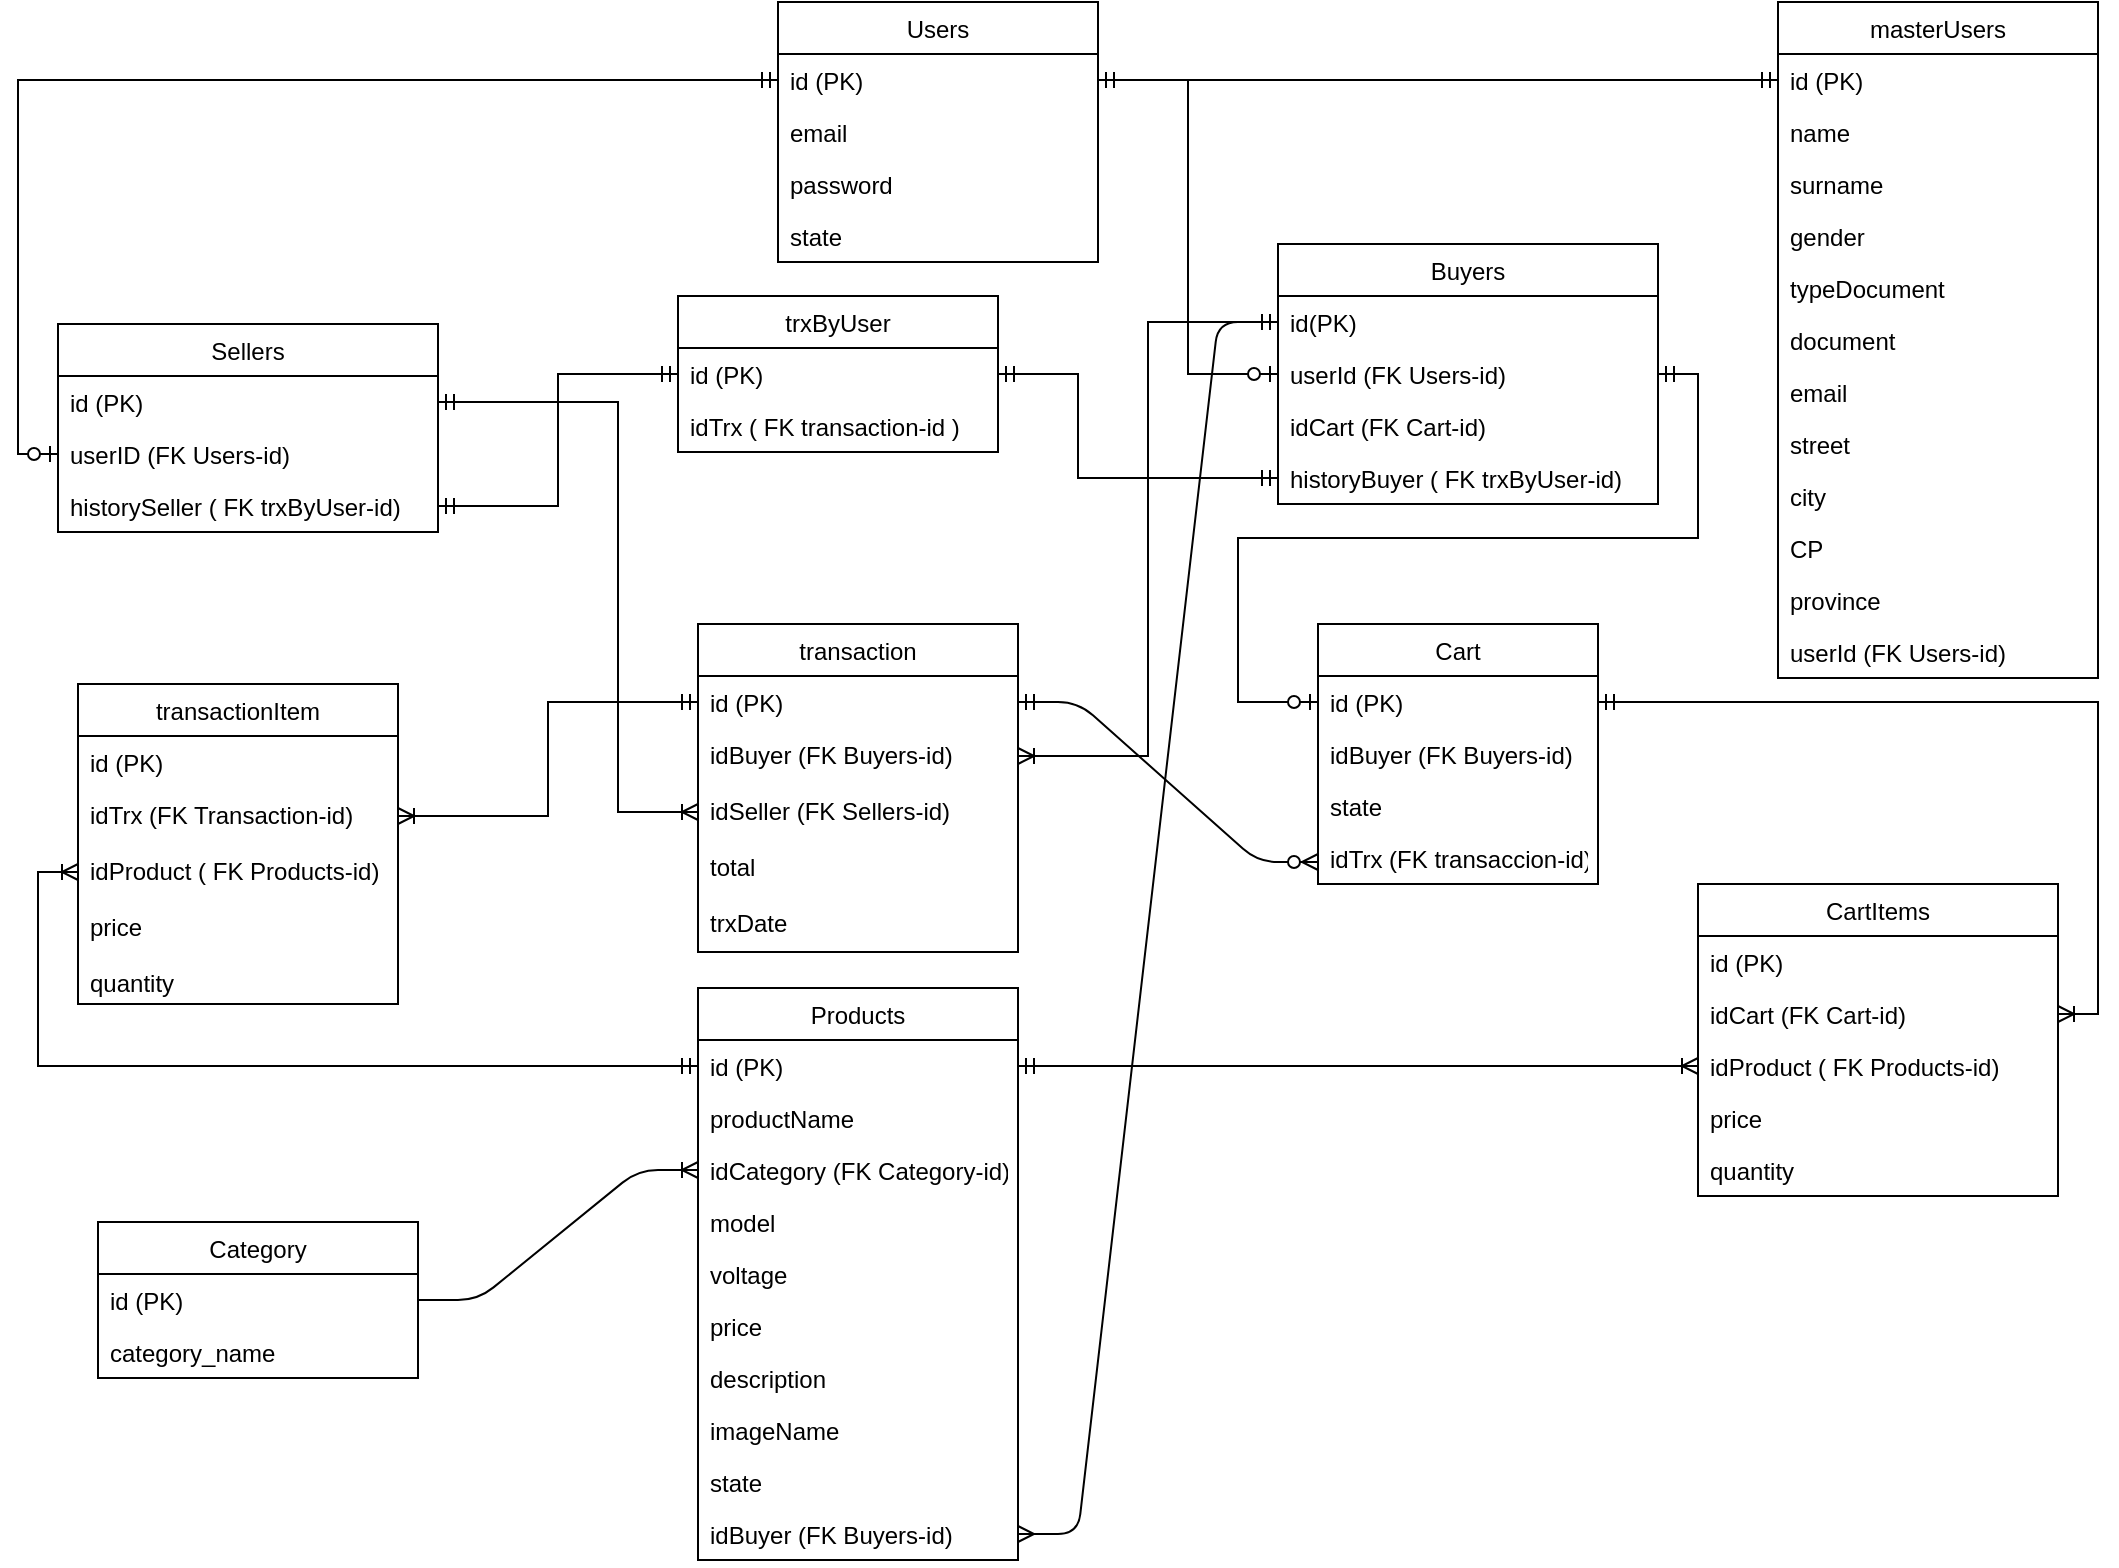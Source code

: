 <mxfile version="12.7.1" type="device"><diagram id="SBNmrv5jbKWbXd2afy_5" name="Page-1"><mxGraphModel dx="2760" dy="450" grid="1" gridSize="10" guides="1" tooltips="1" connect="1" arrows="1" fold="1" page="1" pageScale="1" pageWidth="826" pageHeight="1169" math="0" shadow="0"><root><mxCell id="0"/><mxCell id="1" parent="0"/><mxCell id="Nz3JqQSpzv1bPOwpjb-S-1" value="Users" style="swimlane;fontStyle=0;childLayout=stackLayout;horizontal=1;startSize=26;fillColor=none;horizontalStack=0;resizeParent=1;resizeParentMax=0;resizeLast=0;collapsible=1;marginBottom=0;" parent="1" vertex="1"><mxGeometry x="-1260" y="20" width="160" height="130" as="geometry"/></mxCell><mxCell id="Nz3JqQSpzv1bPOwpjb-S-2" value="id (PK)" style="text;strokeColor=none;fillColor=none;align=left;verticalAlign=top;spacingLeft=4;spacingRight=4;overflow=hidden;rotatable=0;points=[[0,0.5],[1,0.5]];portConstraint=eastwest;" parent="Nz3JqQSpzv1bPOwpjb-S-1" vertex="1"><mxGeometry y="26" width="160" height="26" as="geometry"/></mxCell><mxCell id="Nz3JqQSpzv1bPOwpjb-S-3" value="email" style="text;strokeColor=none;fillColor=none;align=left;verticalAlign=top;spacingLeft=4;spacingRight=4;overflow=hidden;rotatable=0;points=[[0,0.5],[1,0.5]];portConstraint=eastwest;" parent="Nz3JqQSpzv1bPOwpjb-S-1" vertex="1"><mxGeometry y="52" width="160" height="26" as="geometry"/></mxCell><mxCell id="Nz3JqQSpzv1bPOwpjb-S-4" value="password" style="text;strokeColor=none;fillColor=none;align=left;verticalAlign=top;spacingLeft=4;spacingRight=4;overflow=hidden;rotatable=0;points=[[0,0.5],[1,0.5]];portConstraint=eastwest;" parent="Nz3JqQSpzv1bPOwpjb-S-1" vertex="1"><mxGeometry y="78" width="160" height="26" as="geometry"/></mxCell><mxCell id="Nz3JqQSpzv1bPOwpjb-S-81" value="state" style="text;strokeColor=none;fillColor=none;align=left;verticalAlign=top;spacingLeft=4;spacingRight=4;overflow=hidden;rotatable=0;points=[[0,0.5],[1,0.5]];portConstraint=eastwest;" parent="Nz3JqQSpzv1bPOwpjb-S-1" vertex="1"><mxGeometry y="104" width="160" height="26" as="geometry"/></mxCell><mxCell id="Nz3JqQSpzv1bPOwpjb-S-5" value="Buyers" style="swimlane;fontStyle=0;childLayout=stackLayout;horizontal=1;startSize=26;fillColor=none;horizontalStack=0;resizeParent=1;resizeParentMax=0;resizeLast=0;collapsible=1;marginBottom=0;" parent="1" vertex="1"><mxGeometry x="-1010" y="141" width="190" height="130" as="geometry"/></mxCell><mxCell id="Nz3JqQSpzv1bPOwpjb-S-6" value="id(PK)" style="text;strokeColor=none;fillColor=none;align=left;verticalAlign=top;spacingLeft=4;spacingRight=4;overflow=hidden;rotatable=0;points=[[0,0.5],[1,0.5]];portConstraint=eastwest;" parent="Nz3JqQSpzv1bPOwpjb-S-5" vertex="1"><mxGeometry y="26" width="190" height="26" as="geometry"/></mxCell><mxCell id="Nz3JqQSpzv1bPOwpjb-S-7" value="userId (FK Users-id)" style="text;strokeColor=none;fillColor=none;align=left;verticalAlign=top;spacingLeft=4;spacingRight=4;overflow=hidden;rotatable=0;points=[[0,0.5],[1,0.5]];portConstraint=eastwest;" parent="Nz3JqQSpzv1bPOwpjb-S-5" vertex="1"><mxGeometry y="52" width="190" height="26" as="geometry"/></mxCell><mxCell id="Nz3JqQSpzv1bPOwpjb-S-8" value="idCart (FK Cart-id)" style="text;strokeColor=none;fillColor=none;align=left;verticalAlign=top;spacingLeft=4;spacingRight=4;overflow=hidden;rotatable=0;points=[[0,0.5],[1,0.5]];portConstraint=eastwest;" parent="Nz3JqQSpzv1bPOwpjb-S-5" vertex="1"><mxGeometry y="78" width="190" height="26" as="geometry"/></mxCell><mxCell id="Nz3JqQSpzv1bPOwpjb-S-64" value="historyBuyer ( FK trxByUser-id)" style="text;strokeColor=none;fillColor=none;align=left;verticalAlign=top;spacingLeft=4;spacingRight=4;overflow=hidden;rotatable=0;points=[[0,0.5],[1,0.5]];portConstraint=eastwest;" parent="Nz3JqQSpzv1bPOwpjb-S-5" vertex="1"><mxGeometry y="104" width="190" height="26" as="geometry"/></mxCell><mxCell id="Nz3JqQSpzv1bPOwpjb-S-9" value="Sellers" style="swimlane;fontStyle=0;childLayout=stackLayout;horizontal=1;startSize=26;fillColor=none;horizontalStack=0;resizeParent=1;resizeParentMax=0;resizeLast=0;collapsible=1;marginBottom=0;" parent="1" vertex="1"><mxGeometry x="-1620" y="181" width="190" height="104" as="geometry"/></mxCell><mxCell id="Nz3JqQSpzv1bPOwpjb-S-10" value="id (PK)" style="text;strokeColor=none;fillColor=none;align=left;verticalAlign=top;spacingLeft=4;spacingRight=4;overflow=hidden;rotatable=0;points=[[0,0.5],[1,0.5]];portConstraint=eastwest;" parent="Nz3JqQSpzv1bPOwpjb-S-9" vertex="1"><mxGeometry y="26" width="190" height="26" as="geometry"/></mxCell><mxCell id="Nz3JqQSpzv1bPOwpjb-S-11" value="userID (FK Users-id)" style="text;strokeColor=none;fillColor=none;align=left;verticalAlign=top;spacingLeft=4;spacingRight=4;overflow=hidden;rotatable=0;points=[[0,0.5],[1,0.5]];portConstraint=eastwest;" parent="Nz3JqQSpzv1bPOwpjb-S-9" vertex="1"><mxGeometry y="52" width="190" height="26" as="geometry"/></mxCell><mxCell id="Nz3JqQSpzv1bPOwpjb-S-12" value="historySeller ( FK trxByUser-id)" style="text;strokeColor=none;fillColor=none;align=left;verticalAlign=top;spacingLeft=4;spacingRight=4;overflow=hidden;rotatable=0;points=[[0,0.5],[1,0.5]];portConstraint=eastwest;" parent="Nz3JqQSpzv1bPOwpjb-S-9" vertex="1"><mxGeometry y="78" width="190" height="26" as="geometry"/></mxCell><mxCell id="Nz3JqQSpzv1bPOwpjb-S-13" value="transaction" style="swimlane;fontStyle=0;childLayout=stackLayout;horizontal=1;startSize=26;fillColor=none;horizontalStack=0;resizeParent=1;resizeParentMax=0;resizeLast=0;collapsible=1;marginBottom=0;" parent="1" vertex="1"><mxGeometry x="-1300" y="331" width="160" height="164" as="geometry"/></mxCell><mxCell id="Nz3JqQSpzv1bPOwpjb-S-14" value="id (PK)" style="text;strokeColor=none;fillColor=none;align=left;verticalAlign=top;spacingLeft=4;spacingRight=4;overflow=hidden;rotatable=0;points=[[0,0.5],[1,0.5]];portConstraint=eastwest;" parent="Nz3JqQSpzv1bPOwpjb-S-13" vertex="1"><mxGeometry y="26" width="160" height="26" as="geometry"/></mxCell><mxCell id="Nz3JqQSpzv1bPOwpjb-S-48" value="idBuyer (FK Buyers-id)" style="text;strokeColor=none;fillColor=none;align=left;verticalAlign=top;spacingLeft=4;spacingRight=4;overflow=hidden;rotatable=0;points=[[0,0.5],[1,0.5]];portConstraint=eastwest;" parent="Nz3JqQSpzv1bPOwpjb-S-13" vertex="1"><mxGeometry y="52" width="160" height="28" as="geometry"/></mxCell><mxCell id="Nz3JqQSpzv1bPOwpjb-S-53" value="idSeller (FK Sellers-id)" style="text;strokeColor=none;fillColor=none;align=left;verticalAlign=top;spacingLeft=4;spacingRight=4;overflow=hidden;rotatable=0;points=[[0,0.5],[1,0.5]];portConstraint=eastwest;" parent="Nz3JqQSpzv1bPOwpjb-S-13" vertex="1"><mxGeometry y="80" width="160" height="28" as="geometry"/></mxCell><mxCell id="Nz3JqQSpzv1bPOwpjb-S-52" value="total" style="text;strokeColor=none;fillColor=none;align=left;verticalAlign=top;spacingLeft=4;spacingRight=4;overflow=hidden;rotatable=0;points=[[0,0.5],[1,0.5]];portConstraint=eastwest;" parent="Nz3JqQSpzv1bPOwpjb-S-13" vertex="1"><mxGeometry y="108" width="160" height="28" as="geometry"/></mxCell><mxCell id="Nz3JqQSpzv1bPOwpjb-S-60" value="trxDate" style="text;strokeColor=none;fillColor=none;align=left;verticalAlign=top;spacingLeft=4;spacingRight=4;overflow=hidden;rotatable=0;points=[[0,0.5],[1,0.5]];portConstraint=eastwest;" parent="Nz3JqQSpzv1bPOwpjb-S-13" vertex="1"><mxGeometry y="136" width="160" height="28" as="geometry"/></mxCell><mxCell id="Nz3JqQSpzv1bPOwpjb-S-21" value="Cart" style="swimlane;fontStyle=0;childLayout=stackLayout;horizontal=1;startSize=26;fillColor=none;horizontalStack=0;resizeParent=1;resizeParentMax=0;resizeLast=0;collapsible=1;marginBottom=0;" parent="1" vertex="1"><mxGeometry x="-990" y="331" width="140" height="130" as="geometry"/></mxCell><mxCell id="Nz3JqQSpzv1bPOwpjb-S-22" value="id (PK)" style="text;strokeColor=none;fillColor=none;align=left;verticalAlign=top;spacingLeft=4;spacingRight=4;overflow=hidden;rotatable=0;points=[[0,0.5],[1,0.5]];portConstraint=eastwest;" parent="Nz3JqQSpzv1bPOwpjb-S-21" vertex="1"><mxGeometry y="26" width="140" height="26" as="geometry"/></mxCell><mxCell id="Nz3JqQSpzv1bPOwpjb-S-24" value="idBuyer (FK Buyers-id)" style="text;strokeColor=none;fillColor=none;align=left;verticalAlign=top;spacingLeft=4;spacingRight=4;overflow=hidden;rotatable=0;points=[[0,0.5],[1,0.5]];portConstraint=eastwest;" parent="Nz3JqQSpzv1bPOwpjb-S-21" vertex="1"><mxGeometry y="52" width="140" height="26" as="geometry"/></mxCell><mxCell id="luvTg-xsPwkeucawTBdf-21" value="state " style="text;strokeColor=none;fillColor=none;align=left;verticalAlign=top;spacingLeft=4;spacingRight=4;overflow=hidden;rotatable=0;points=[[0,0.5],[1,0.5]];portConstraint=eastwest;" parent="Nz3JqQSpzv1bPOwpjb-S-21" vertex="1"><mxGeometry y="78" width="140" height="26" as="geometry"/></mxCell><mxCell id="luvTg-xsPwkeucawTBdf-22" value="idTrx (FK transaccion-id)" style="text;strokeColor=none;fillColor=none;align=left;verticalAlign=top;spacingLeft=4;spacingRight=4;overflow=hidden;rotatable=0;points=[[0,0.5],[1,0.5]];portConstraint=eastwest;" parent="Nz3JqQSpzv1bPOwpjb-S-21" vertex="1"><mxGeometry y="104" width="140" height="26" as="geometry"/></mxCell><mxCell id="Nz3JqQSpzv1bPOwpjb-S-25" value="CartItems" style="swimlane;fontStyle=0;childLayout=stackLayout;horizontal=1;startSize=26;fillColor=none;horizontalStack=0;resizeParent=1;resizeParentMax=0;resizeLast=0;collapsible=1;marginBottom=0;" parent="1" vertex="1"><mxGeometry x="-800" y="461" width="180" height="156" as="geometry"><mxRectangle x="740" y="73" width="80" height="26" as="alternateBounds"/></mxGeometry></mxCell><mxCell id="Nz3JqQSpzv1bPOwpjb-S-26" value="id (PK)" style="text;strokeColor=none;fillColor=none;align=left;verticalAlign=top;spacingLeft=4;spacingRight=4;overflow=hidden;rotatable=0;points=[[0,0.5],[1,0.5]];portConstraint=eastwest;" parent="Nz3JqQSpzv1bPOwpjb-S-25" vertex="1"><mxGeometry y="26" width="180" height="26" as="geometry"/></mxCell><mxCell id="Nz3JqQSpzv1bPOwpjb-S-27" value="idCart (FK Cart-id)" style="text;strokeColor=none;fillColor=none;align=left;verticalAlign=top;spacingLeft=4;spacingRight=4;overflow=hidden;rotatable=0;points=[[0,0.5],[1,0.5]];portConstraint=eastwest;" parent="Nz3JqQSpzv1bPOwpjb-S-25" vertex="1"><mxGeometry y="52" width="180" height="26" as="geometry"/></mxCell><mxCell id="Nz3JqQSpzv1bPOwpjb-S-37" value="idProduct ( FK Products-id)" style="text;strokeColor=none;fillColor=none;align=left;verticalAlign=top;spacingLeft=4;spacingRight=4;overflow=hidden;rotatable=0;points=[[0,0.5],[1,0.5]];portConstraint=eastwest;" parent="Nz3JqQSpzv1bPOwpjb-S-25" vertex="1"><mxGeometry y="78" width="180" height="26" as="geometry"/></mxCell><mxCell id="Nz3JqQSpzv1bPOwpjb-S-42" value="price" style="text;strokeColor=none;fillColor=none;align=left;verticalAlign=top;spacingLeft=4;spacingRight=4;overflow=hidden;rotatable=0;points=[[0,0.5],[1,0.5]];portConstraint=eastwest;" parent="Nz3JqQSpzv1bPOwpjb-S-25" vertex="1"><mxGeometry y="104" width="180" height="26" as="geometry"/></mxCell><mxCell id="luvTg-xsPwkeucawTBdf-1" value="quantity" style="text;strokeColor=none;fillColor=none;align=left;verticalAlign=top;spacingLeft=4;spacingRight=4;overflow=hidden;rotatable=0;points=[[0,0.5],[1,0.5]];portConstraint=eastwest;" parent="Nz3JqQSpzv1bPOwpjb-S-25" vertex="1"><mxGeometry y="130" width="180" height="26" as="geometry"/></mxCell><mxCell id="Nz3JqQSpzv1bPOwpjb-S-28" style="edgeStyle=orthogonalEdgeStyle;rounded=0;orthogonalLoop=1;jettySize=auto;html=1;exitX=1;exitY=0.5;exitDx=0;exitDy=0;entryX=0;entryY=0.5;entryDx=0;entryDy=0;endArrow=ERzeroToOne;endFill=1;startArrow=ERmandOne;startFill=0;" parent="1" source="Nz3JqQSpzv1bPOwpjb-S-7" target="Nz3JqQSpzv1bPOwpjb-S-22" edge="1"><mxGeometry relative="1" as="geometry"/></mxCell><mxCell id="Nz3JqQSpzv1bPOwpjb-S-29" style="edgeStyle=orthogonalEdgeStyle;rounded=0;orthogonalLoop=1;jettySize=auto;html=1;exitX=1;exitY=0.5;exitDx=0;exitDy=0;entryX=1;entryY=0.5;entryDx=0;entryDy=0;startArrow=ERoneToMany;startFill=0;endArrow=ERmandOne;endFill=0;" parent="1" source="Nz3JqQSpzv1bPOwpjb-S-27" target="Nz3JqQSpzv1bPOwpjb-S-22" edge="1"><mxGeometry relative="1" as="geometry"/></mxCell><mxCell id="Nz3JqQSpzv1bPOwpjb-S-30" style="edgeStyle=orthogonalEdgeStyle;rounded=0;orthogonalLoop=1;jettySize=auto;html=1;exitX=0;exitY=0.5;exitDx=0;exitDy=0;entryX=1;entryY=0.5;entryDx=0;entryDy=0;startArrow=ERzeroToOne;startFill=1;endArrow=ERmandOne;endFill=0;" parent="1" source="Nz3JqQSpzv1bPOwpjb-S-7" target="Nz3JqQSpzv1bPOwpjb-S-2" edge="1"><mxGeometry relative="1" as="geometry"/></mxCell><mxCell id="Nz3JqQSpzv1bPOwpjb-S-31" style="edgeStyle=orthogonalEdgeStyle;rounded=0;orthogonalLoop=1;jettySize=auto;html=1;exitX=0;exitY=0.5;exitDx=0;exitDy=0;entryX=0;entryY=0.5;entryDx=0;entryDy=0;startArrow=ERzeroToOne;startFill=1;endArrow=ERmandOne;endFill=0;" parent="1" source="Nz3JqQSpzv1bPOwpjb-S-11" target="Nz3JqQSpzv1bPOwpjb-S-2" edge="1"><mxGeometry relative="1" as="geometry"/></mxCell><mxCell id="Nz3JqQSpzv1bPOwpjb-S-38" value="Products" style="swimlane;fontStyle=0;childLayout=stackLayout;horizontal=1;startSize=26;fillColor=none;horizontalStack=0;resizeParent=1;resizeParentMax=0;resizeLast=0;collapsible=1;marginBottom=0;" parent="1" vertex="1"><mxGeometry x="-1300" y="513" width="160" height="286" as="geometry"/></mxCell><mxCell id="Nz3JqQSpzv1bPOwpjb-S-39" value="id (PK)" style="text;strokeColor=none;fillColor=none;align=left;verticalAlign=top;spacingLeft=4;spacingRight=4;overflow=hidden;rotatable=0;points=[[0,0.5],[1,0.5]];portConstraint=eastwest;" parent="Nz3JqQSpzv1bPOwpjb-S-38" vertex="1"><mxGeometry y="26" width="160" height="26" as="geometry"/></mxCell><mxCell id="Nz3JqQSpzv1bPOwpjb-S-40" value="productName" style="text;strokeColor=none;fillColor=none;align=left;verticalAlign=top;spacingLeft=4;spacingRight=4;overflow=hidden;rotatable=0;points=[[0,0.5],[1,0.5]];portConstraint=eastwest;" parent="Nz3JqQSpzv1bPOwpjb-S-38" vertex="1"><mxGeometry y="52" width="160" height="26" as="geometry"/></mxCell><mxCell id="Nz3JqQSpzv1bPOwpjb-S-41" value="idCategory (FK Category-id)" style="text;strokeColor=none;fillColor=none;align=left;verticalAlign=top;spacingLeft=4;spacingRight=4;overflow=hidden;rotatable=0;points=[[0,0.5],[1,0.5]];portConstraint=eastwest;" parent="Nz3JqQSpzv1bPOwpjb-S-38" vertex="1"><mxGeometry y="78" width="160" height="26" as="geometry"/></mxCell><mxCell id="nkvucs5wKJo_Is8eqkzy-17" value="model" style="text;strokeColor=none;fillColor=none;align=left;verticalAlign=top;spacingLeft=4;spacingRight=4;overflow=hidden;rotatable=0;points=[[0,0.5],[1,0.5]];portConstraint=eastwest;" parent="Nz3JqQSpzv1bPOwpjb-S-38" vertex="1"><mxGeometry y="104" width="160" height="26" as="geometry"/></mxCell><mxCell id="nkvucs5wKJo_Is8eqkzy-18" value="voltage" style="text;strokeColor=none;fillColor=none;align=left;verticalAlign=top;spacingLeft=4;spacingRight=4;overflow=hidden;rotatable=0;points=[[0,0.5],[1,0.5]];portConstraint=eastwest;" parent="Nz3JqQSpzv1bPOwpjb-S-38" vertex="1"><mxGeometry y="130" width="160" height="26" as="geometry"/></mxCell><mxCell id="nkvucs5wKJo_Is8eqkzy-19" value="price" style="text;strokeColor=none;fillColor=none;align=left;verticalAlign=top;spacingLeft=4;spacingRight=4;overflow=hidden;rotatable=0;points=[[0,0.5],[1,0.5]];portConstraint=eastwest;" parent="Nz3JqQSpzv1bPOwpjb-S-38" vertex="1"><mxGeometry y="156" width="160" height="26" as="geometry"/></mxCell><mxCell id="nkvucs5wKJo_Is8eqkzy-20" value="description" style="text;strokeColor=none;fillColor=none;align=left;verticalAlign=top;spacingLeft=4;spacingRight=4;overflow=hidden;rotatable=0;points=[[0,0.5],[1,0.5]];portConstraint=eastwest;" parent="Nz3JqQSpzv1bPOwpjb-S-38" vertex="1"><mxGeometry y="182" width="160" height="26" as="geometry"/></mxCell><mxCell id="nkvucs5wKJo_Is8eqkzy-21" value="imageName" style="text;strokeColor=none;fillColor=none;align=left;verticalAlign=top;spacingLeft=4;spacingRight=4;overflow=hidden;rotatable=0;points=[[0,0.5],[1,0.5]];portConstraint=eastwest;" parent="Nz3JqQSpzv1bPOwpjb-S-38" vertex="1"><mxGeometry y="208" width="160" height="26" as="geometry"/></mxCell><mxCell id="iFqmijclX1Rsy5CdgssW-1" value="state" style="text;strokeColor=none;fillColor=none;align=left;verticalAlign=top;spacingLeft=4;spacingRight=4;overflow=hidden;rotatable=0;points=[[0,0.5],[1,0.5]];portConstraint=eastwest;" vertex="1" parent="Nz3JqQSpzv1bPOwpjb-S-38"><mxGeometry y="234" width="160" height="26" as="geometry"/></mxCell><mxCell id="luvTg-xsPwkeucawTBdf-16" value="idBuyer (FK Buyers-id)" style="text;strokeColor=none;fillColor=none;align=left;verticalAlign=top;spacingLeft=4;spacingRight=4;overflow=hidden;rotatable=0;points=[[0,0.5],[1,0.5]];portConstraint=eastwest;" parent="Nz3JqQSpzv1bPOwpjb-S-38" vertex="1"><mxGeometry y="260" width="160" height="26" as="geometry"/></mxCell><mxCell id="Nz3JqQSpzv1bPOwpjb-S-49" value="transactionItem" style="swimlane;fontStyle=0;childLayout=stackLayout;horizontal=1;startSize=26;fillColor=none;horizontalStack=0;resizeParent=1;resizeParentMax=0;resizeLast=0;collapsible=1;marginBottom=0;" parent="1" vertex="1"><mxGeometry x="-1610" y="361" width="160" height="160" as="geometry"/></mxCell><mxCell id="Nz3JqQSpzv1bPOwpjb-S-50" value="id (PK)" style="text;strokeColor=none;fillColor=none;align=left;verticalAlign=top;spacingLeft=4;spacingRight=4;overflow=hidden;rotatable=0;points=[[0,0.5],[1,0.5]];portConstraint=eastwest;" parent="Nz3JqQSpzv1bPOwpjb-S-49" vertex="1"><mxGeometry y="26" width="160" height="26" as="geometry"/></mxCell><mxCell id="Nz3JqQSpzv1bPOwpjb-S-51" value="idTrx (FK Transaction-id)" style="text;strokeColor=none;fillColor=none;align=left;verticalAlign=top;spacingLeft=4;spacingRight=4;overflow=hidden;rotatable=0;points=[[0,0.5],[1,0.5]];portConstraint=eastwest;" parent="Nz3JqQSpzv1bPOwpjb-S-49" vertex="1"><mxGeometry y="52" width="160" height="28" as="geometry"/></mxCell><mxCell id="Nz3JqQSpzv1bPOwpjb-S-54" value="idProduct ( FK Products-id)" style="text;strokeColor=none;fillColor=none;align=left;verticalAlign=top;spacingLeft=4;spacingRight=4;overflow=hidden;rotatable=0;points=[[0,0.5],[1,0.5]];portConstraint=eastwest;" parent="Nz3JqQSpzv1bPOwpjb-S-49" vertex="1"><mxGeometry y="80" width="160" height="28" as="geometry"/></mxCell><mxCell id="Nz3JqQSpzv1bPOwpjb-S-55" value="price" style="text;strokeColor=none;fillColor=none;align=left;verticalAlign=top;spacingLeft=4;spacingRight=4;overflow=hidden;rotatable=0;points=[[0,0.5],[1,0.5]];portConstraint=eastwest;" parent="Nz3JqQSpzv1bPOwpjb-S-49" vertex="1"><mxGeometry y="108" width="160" height="28" as="geometry"/></mxCell><mxCell id="Nz3JqQSpzv1bPOwpjb-S-56" value="quantity" style="text;strokeColor=none;fillColor=none;align=left;verticalAlign=top;spacingLeft=4;spacingRight=4;overflow=hidden;rotatable=0;points=[[0,0.5],[1,0.5]];portConstraint=eastwest;" parent="Nz3JqQSpzv1bPOwpjb-S-49" vertex="1"><mxGeometry y="136" width="160" height="24" as="geometry"/></mxCell><mxCell id="Nz3JqQSpzv1bPOwpjb-S-57" style="edgeStyle=orthogonalEdgeStyle;rounded=0;orthogonalLoop=1;jettySize=auto;html=1;exitX=0;exitY=0.5;exitDx=0;exitDy=0;entryX=1;entryY=0.5;entryDx=0;entryDy=0;startArrow=ERmandOne;startFill=0;endArrow=ERoneToMany;endFill=0;" parent="1" source="Nz3JqQSpzv1bPOwpjb-S-14" target="Nz3JqQSpzv1bPOwpjb-S-51" edge="1"><mxGeometry relative="1" as="geometry"/></mxCell><mxCell id="Nz3JqQSpzv1bPOwpjb-S-62" style="edgeStyle=orthogonalEdgeStyle;rounded=0;orthogonalLoop=1;jettySize=auto;html=1;exitX=0;exitY=0.5;exitDx=0;exitDy=0;entryX=0;entryY=0.5;entryDx=0;entryDy=0;startArrow=ERmandOne;startFill=0;endArrow=ERoneToMany;endFill=0;" parent="1" source="Nz3JqQSpzv1bPOwpjb-S-39" target="Nz3JqQSpzv1bPOwpjb-S-54" edge="1"><mxGeometry relative="1" as="geometry"/></mxCell><mxCell id="Nz3JqQSpzv1bPOwpjb-S-63" style="edgeStyle=orthogonalEdgeStyle;rounded=0;orthogonalLoop=1;jettySize=auto;html=1;exitX=1;exitY=0.5;exitDx=0;exitDy=0;entryX=0;entryY=0.5;entryDx=0;entryDy=0;startArrow=ERmandOne;startFill=0;endArrow=ERoneToMany;endFill=0;" parent="1" source="Nz3JqQSpzv1bPOwpjb-S-39" target="Nz3JqQSpzv1bPOwpjb-S-37" edge="1"><mxGeometry relative="1" as="geometry"/></mxCell><mxCell id="Nz3JqQSpzv1bPOwpjb-S-68" style="edgeStyle=orthogonalEdgeStyle;rounded=0;orthogonalLoop=1;jettySize=auto;html=1;exitX=1;exitY=0.5;exitDx=0;exitDy=0;entryX=0;entryY=0.5;entryDx=0;entryDy=0;startArrow=ERmandOne;startFill=0;endArrow=ERoneToMany;endFill=0;" parent="1" source="Nz3JqQSpzv1bPOwpjb-S-10" target="Nz3JqQSpzv1bPOwpjb-S-53" edge="1"><mxGeometry relative="1" as="geometry"><Array as="points"><mxPoint x="-1340" y="220"/><mxPoint x="-1340" y="425"/></Array></mxGeometry></mxCell><mxCell id="Nz3JqQSpzv1bPOwpjb-S-70" style="edgeStyle=orthogonalEdgeStyle;rounded=0;orthogonalLoop=1;jettySize=auto;html=1;exitX=0;exitY=0.5;exitDx=0;exitDy=0;entryX=1;entryY=0.5;entryDx=0;entryDy=0;startArrow=ERmandOne;startFill=0;endArrow=ERoneToMany;endFill=0;" parent="1" source="Nz3JqQSpzv1bPOwpjb-S-6" target="Nz3JqQSpzv1bPOwpjb-S-48" edge="1"><mxGeometry relative="1" as="geometry"/></mxCell><mxCell id="Nz3JqQSpzv1bPOwpjb-S-71" value="trxByUser" style="swimlane;fontStyle=0;childLayout=stackLayout;horizontal=1;startSize=26;fillColor=none;horizontalStack=0;resizeParent=1;resizeParentMax=0;resizeLast=0;collapsible=1;marginBottom=0;" parent="1" vertex="1"><mxGeometry x="-1310" y="167" width="160" height="78" as="geometry"/></mxCell><mxCell id="Nz3JqQSpzv1bPOwpjb-S-72" value="id (PK)" style="text;strokeColor=none;fillColor=none;align=left;verticalAlign=top;spacingLeft=4;spacingRight=4;overflow=hidden;rotatable=0;points=[[0,0.5],[1,0.5]];portConstraint=eastwest;" parent="Nz3JqQSpzv1bPOwpjb-S-71" vertex="1"><mxGeometry y="26" width="160" height="26" as="geometry"/></mxCell><mxCell id="Nz3JqQSpzv1bPOwpjb-S-77" value="idTrx ( FK transaction-id )" style="text;strokeColor=none;fillColor=none;align=left;verticalAlign=top;spacingLeft=4;spacingRight=4;overflow=hidden;rotatable=0;points=[[0,0.5],[1,0.5]];portConstraint=eastwest;" parent="Nz3JqQSpzv1bPOwpjb-S-71" vertex="1"><mxGeometry y="52" width="160" height="26" as="geometry"/></mxCell><mxCell id="Nz3JqQSpzv1bPOwpjb-S-78" style="edgeStyle=orthogonalEdgeStyle;rounded=0;orthogonalLoop=1;jettySize=auto;html=1;exitX=1;exitY=0.5;exitDx=0;exitDy=0;entryX=0;entryY=0.5;entryDx=0;entryDy=0;startArrow=ERmandOne;startFill=0;endArrow=ERmandOne;endFill=0;" parent="1" source="Nz3JqQSpzv1bPOwpjb-S-12" target="Nz3JqQSpzv1bPOwpjb-S-72" edge="1"><mxGeometry relative="1" as="geometry"/></mxCell><mxCell id="Nz3JqQSpzv1bPOwpjb-S-79" style="edgeStyle=orthogonalEdgeStyle;rounded=0;orthogonalLoop=1;jettySize=auto;html=1;exitX=0;exitY=0.5;exitDx=0;exitDy=0;entryX=1;entryY=0.5;entryDx=0;entryDy=0;startArrow=ERmandOne;startFill=0;endArrow=ERmandOne;endFill=0;" parent="1" source="Nz3JqQSpzv1bPOwpjb-S-64" target="Nz3JqQSpzv1bPOwpjb-S-72" edge="1"><mxGeometry relative="1" as="geometry"><Array as="points"><mxPoint x="-1110" y="258"/><mxPoint x="-1110" y="206"/></Array></mxGeometry></mxCell><mxCell id="nkvucs5wKJo_Is8eqkzy-1" value="masterUsers" style="swimlane;fontStyle=0;childLayout=stackLayout;horizontal=1;startSize=26;fillColor=none;horizontalStack=0;resizeParent=1;resizeParentMax=0;resizeLast=0;collapsible=1;marginBottom=0;" parent="1" vertex="1"><mxGeometry x="-760" y="20" width="160" height="338" as="geometry"/></mxCell><mxCell id="nkvucs5wKJo_Is8eqkzy-2" value="id (PK)" style="text;strokeColor=none;fillColor=none;align=left;verticalAlign=top;spacingLeft=4;spacingRight=4;overflow=hidden;rotatable=0;points=[[0,0.5],[1,0.5]];portConstraint=eastwest;" parent="nkvucs5wKJo_Is8eqkzy-1" vertex="1"><mxGeometry y="26" width="160" height="26" as="geometry"/></mxCell><mxCell id="nkvucs5wKJo_Is8eqkzy-3" value="name" style="text;strokeColor=none;fillColor=none;align=left;verticalAlign=top;spacingLeft=4;spacingRight=4;overflow=hidden;rotatable=0;points=[[0,0.5],[1,0.5]];portConstraint=eastwest;" parent="nkvucs5wKJo_Is8eqkzy-1" vertex="1"><mxGeometry y="52" width="160" height="26" as="geometry"/></mxCell><mxCell id="nkvucs5wKJo_Is8eqkzy-4" value="surname" style="text;strokeColor=none;fillColor=none;align=left;verticalAlign=top;spacingLeft=4;spacingRight=4;overflow=hidden;rotatable=0;points=[[0,0.5],[1,0.5]];portConstraint=eastwest;" parent="nkvucs5wKJo_Is8eqkzy-1" vertex="1"><mxGeometry y="78" width="160" height="26" as="geometry"/></mxCell><mxCell id="nkvucs5wKJo_Is8eqkzy-5" value="gender" style="text;strokeColor=none;fillColor=none;align=left;verticalAlign=top;spacingLeft=4;spacingRight=4;overflow=hidden;rotatable=0;points=[[0,0.5],[1,0.5]];portConstraint=eastwest;" parent="nkvucs5wKJo_Is8eqkzy-1" vertex="1"><mxGeometry y="104" width="160" height="26" as="geometry"/></mxCell><mxCell id="nkvucs5wKJo_Is8eqkzy-6" value="typeDocument" style="text;strokeColor=none;fillColor=none;align=left;verticalAlign=top;spacingLeft=4;spacingRight=4;overflow=hidden;rotatable=0;points=[[0,0.5],[1,0.5]];portConstraint=eastwest;" parent="nkvucs5wKJo_Is8eqkzy-1" vertex="1"><mxGeometry y="130" width="160" height="26" as="geometry"/></mxCell><mxCell id="nkvucs5wKJo_Is8eqkzy-7" value="document" style="text;strokeColor=none;fillColor=none;align=left;verticalAlign=top;spacingLeft=4;spacingRight=4;overflow=hidden;rotatable=0;points=[[0,0.5],[1,0.5]];portConstraint=eastwest;" parent="nkvucs5wKJo_Is8eqkzy-1" vertex="1"><mxGeometry y="156" width="160" height="26" as="geometry"/></mxCell><mxCell id="nkvucs5wKJo_Is8eqkzy-8" value="email" style="text;strokeColor=none;fillColor=none;align=left;verticalAlign=top;spacingLeft=4;spacingRight=4;overflow=hidden;rotatable=0;points=[[0,0.5],[1,0.5]];portConstraint=eastwest;" parent="nkvucs5wKJo_Is8eqkzy-1" vertex="1"><mxGeometry y="182" width="160" height="26" as="geometry"/></mxCell><mxCell id="nkvucs5wKJo_Is8eqkzy-9" value="street" style="text;strokeColor=none;fillColor=none;align=left;verticalAlign=top;spacingLeft=4;spacingRight=4;overflow=hidden;rotatable=0;points=[[0,0.5],[1,0.5]];portConstraint=eastwest;" parent="nkvucs5wKJo_Is8eqkzy-1" vertex="1"><mxGeometry y="208" width="160" height="26" as="geometry"/></mxCell><mxCell id="nkvucs5wKJo_Is8eqkzy-10" value="city" style="text;strokeColor=none;fillColor=none;align=left;verticalAlign=top;spacingLeft=4;spacingRight=4;overflow=hidden;rotatable=0;points=[[0,0.5],[1,0.5]];portConstraint=eastwest;" parent="nkvucs5wKJo_Is8eqkzy-1" vertex="1"><mxGeometry y="234" width="160" height="26" as="geometry"/></mxCell><mxCell id="nkvucs5wKJo_Is8eqkzy-11" value="CP" style="text;strokeColor=none;fillColor=none;align=left;verticalAlign=top;spacingLeft=4;spacingRight=4;overflow=hidden;rotatable=0;points=[[0,0.5],[1,0.5]];portConstraint=eastwest;" parent="nkvucs5wKJo_Is8eqkzy-1" vertex="1"><mxGeometry y="260" width="160" height="26" as="geometry"/></mxCell><mxCell id="nkvucs5wKJo_Is8eqkzy-12" value="province" style="text;strokeColor=none;fillColor=none;align=left;verticalAlign=top;spacingLeft=4;spacingRight=4;overflow=hidden;rotatable=0;points=[[0,0.5],[1,0.5]];portConstraint=eastwest;" parent="nkvucs5wKJo_Is8eqkzy-1" vertex="1"><mxGeometry y="286" width="160" height="26" as="geometry"/></mxCell><mxCell id="nkvucs5wKJo_Is8eqkzy-13" value="userId (FK Users-id)" style="text;strokeColor=none;fillColor=none;align=left;verticalAlign=top;spacingLeft=4;spacingRight=4;overflow=hidden;rotatable=0;points=[[0,0.5],[1,0.5]];portConstraint=eastwest;" parent="nkvucs5wKJo_Is8eqkzy-1" vertex="1"><mxGeometry y="312" width="160" height="26" as="geometry"/></mxCell><mxCell id="luvTg-xsPwkeucawTBdf-4" value="" style="edgeStyle=entityRelationEdgeStyle;fontSize=12;html=1;endArrow=ERmandOne;exitX=1;exitY=0.5;exitDx=0;exitDy=0;entryX=0;entryY=0.5;entryDx=0;entryDy=0;" parent="1" source="Nz3JqQSpzv1bPOwpjb-S-2" target="nkvucs5wKJo_Is8eqkzy-2" edge="1"><mxGeometry width="100" height="100" relative="1" as="geometry"><mxPoint x="-1000" y="140" as="sourcePoint"/><mxPoint x="-900" y="40" as="targetPoint"/></mxGeometry></mxCell><mxCell id="luvTg-xsPwkeucawTBdf-5" value="Category" style="swimlane;fontStyle=0;childLayout=stackLayout;horizontal=1;startSize=26;fillColor=none;horizontalStack=0;resizeParent=1;resizeParentMax=0;resizeLast=0;collapsible=1;marginBottom=0;" parent="1" vertex="1"><mxGeometry x="-1600" y="630" width="160" height="78" as="geometry"/></mxCell><mxCell id="luvTg-xsPwkeucawTBdf-6" value="id (PK)" style="text;strokeColor=none;fillColor=none;align=left;verticalAlign=top;spacingLeft=4;spacingRight=4;overflow=hidden;rotatable=0;points=[[0,0.5],[1,0.5]];portConstraint=eastwest;" parent="luvTg-xsPwkeucawTBdf-5" vertex="1"><mxGeometry y="26" width="160" height="26" as="geometry"/></mxCell><mxCell id="luvTg-xsPwkeucawTBdf-7" value="category_name" style="text;strokeColor=none;fillColor=none;align=left;verticalAlign=top;spacingLeft=4;spacingRight=4;overflow=hidden;rotatable=0;points=[[0,0.5],[1,0.5]];portConstraint=eastwest;" parent="luvTg-xsPwkeucawTBdf-5" vertex="1"><mxGeometry y="52" width="160" height="26" as="geometry"/></mxCell><mxCell id="luvTg-xsPwkeucawTBdf-15" value="" style="edgeStyle=entityRelationEdgeStyle;fontSize=12;html=1;endArrow=ERoneToMany;exitX=1;exitY=0.5;exitDx=0;exitDy=0;entryX=0;entryY=0.5;entryDx=0;entryDy=0;" parent="1" source="luvTg-xsPwkeucawTBdf-6" target="Nz3JqQSpzv1bPOwpjb-S-41" edge="1"><mxGeometry width="100" height="100" relative="1" as="geometry"><mxPoint x="-1400" y="750" as="sourcePoint"/><mxPoint x="-1300" y="650" as="targetPoint"/></mxGeometry></mxCell><mxCell id="luvTg-xsPwkeucawTBdf-18" value="" style="edgeStyle=entityRelationEdgeStyle;fontSize=12;html=1;endArrow=ERmany;" parent="1" source="Nz3JqQSpzv1bPOwpjb-S-6" target="luvTg-xsPwkeucawTBdf-16" edge="1"><mxGeometry width="100" height="100" relative="1" as="geometry"><mxPoint x="-1070" y="500" as="sourcePoint"/><mxPoint x="-940" y="660" as="targetPoint"/></mxGeometry></mxCell><mxCell id="luvTg-xsPwkeucawTBdf-24" value="" style="edgeStyle=entityRelationEdgeStyle;fontSize=12;html=1;endArrow=ERzeroToMany;startArrow=ERmandOne;exitX=1;exitY=0.5;exitDx=0;exitDy=0;" parent="1" source="Nz3JqQSpzv1bPOwpjb-S-14" edge="1"><mxGeometry width="100" height="100" relative="1" as="geometry"><mxPoint x="-1120" y="430" as="sourcePoint"/><mxPoint x="-990" y="450" as="targetPoint"/></mxGeometry></mxCell></root></mxGraphModel></diagram></mxfile>